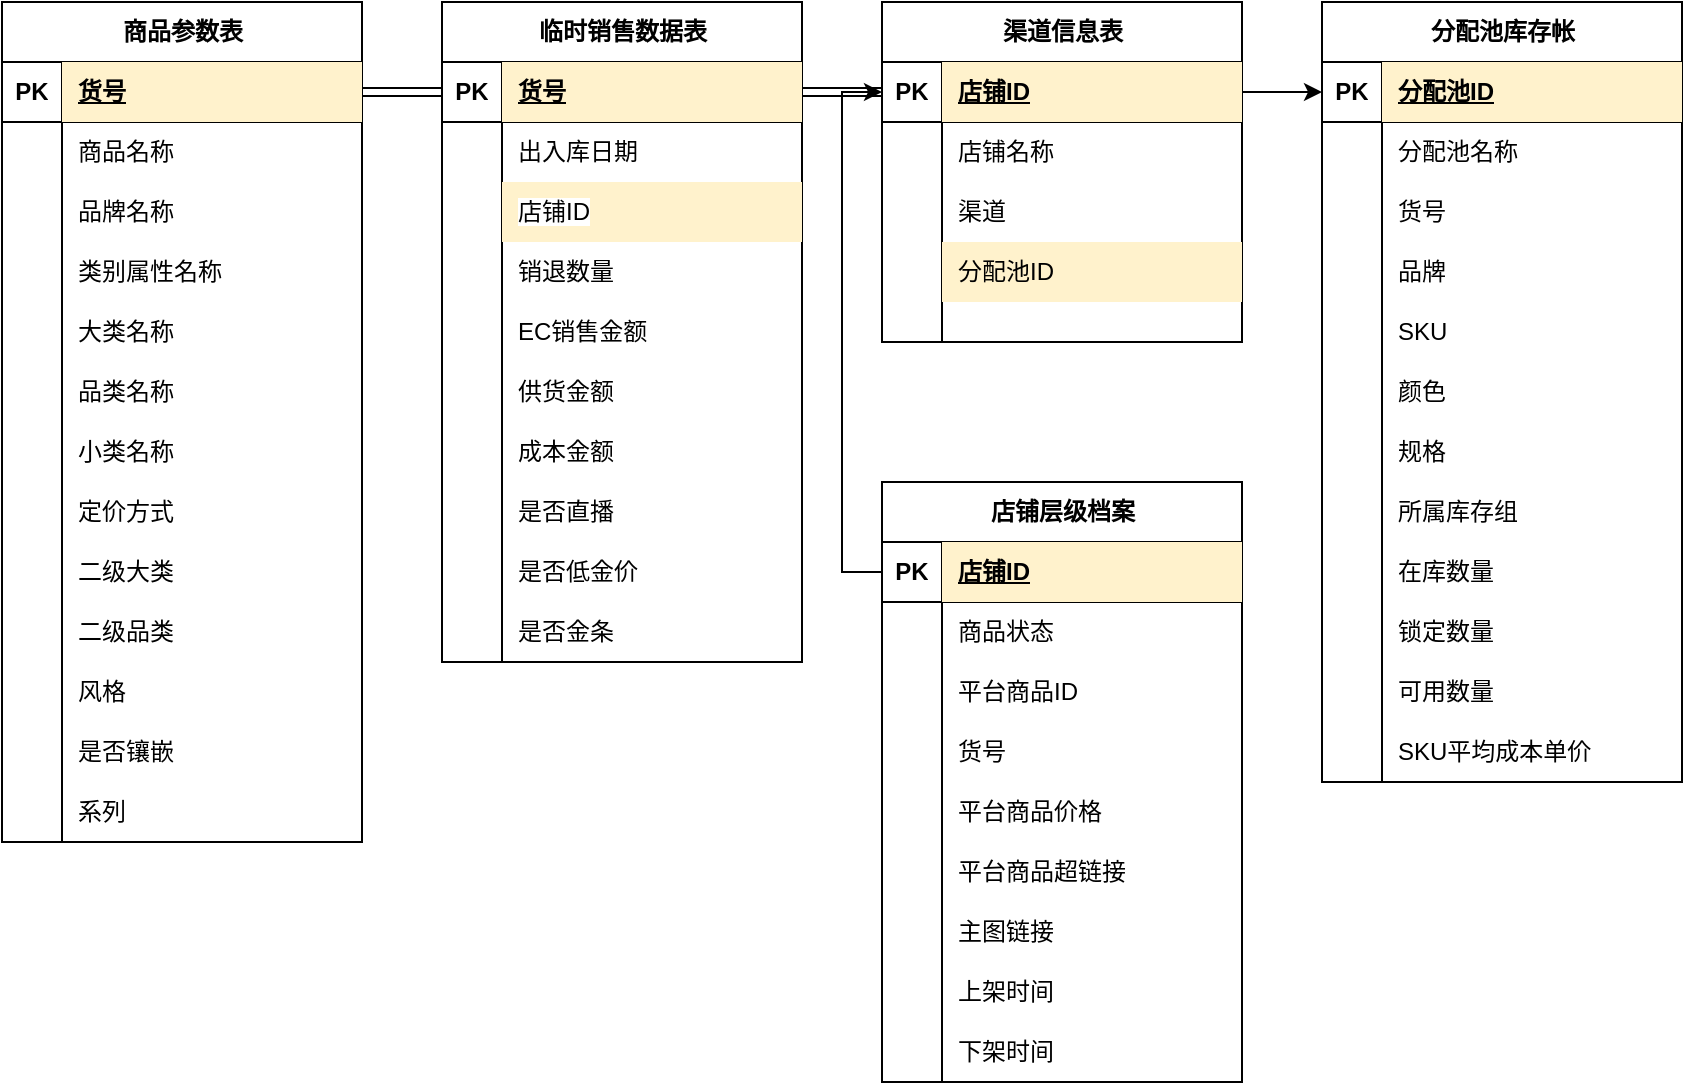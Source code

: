 <mxfile version="22.1.16" type="github">
  <diagram name="第 1 页" id="emhzuR4raNmRg1GJ_wK9">
    <mxGraphModel dx="1386" dy="751" grid="0" gridSize="10" guides="1" tooltips="1" connect="1" arrows="1" fold="1" page="1" pageScale="1" pageWidth="1200" pageHeight="1920" math="0" shadow="0">
      <root>
        <mxCell id="0" />
        <mxCell id="1" parent="0" />
        <mxCell id="-zltfGWzjcDKNvBbX60c-1" value="临时销售数据表" style="shape=table;startSize=30;container=1;collapsible=1;childLayout=tableLayout;fixedRows=1;rowLines=0;fontStyle=1;align=center;resizeLast=1;html=1;" parent="1" vertex="1">
          <mxGeometry x="270" y="150" width="180" height="330" as="geometry" />
        </mxCell>
        <mxCell id="-zltfGWzjcDKNvBbX60c-2" value="" style="shape=tableRow;horizontal=0;startSize=0;swimlaneHead=0;swimlaneBody=0;fillColor=none;collapsible=0;dropTarget=0;points=[[0,0.5],[1,0.5]];portConstraint=eastwest;top=0;left=0;right=0;bottom=1;" parent="-zltfGWzjcDKNvBbX60c-1" vertex="1">
          <mxGeometry y="30" width="180" height="30" as="geometry" />
        </mxCell>
        <mxCell id="-zltfGWzjcDKNvBbX60c-3" value="PK" style="shape=partialRectangle;connectable=0;fillColor=none;top=0;left=0;bottom=0;right=0;fontStyle=1;overflow=hidden;whiteSpace=wrap;html=1;" parent="-zltfGWzjcDKNvBbX60c-2" vertex="1">
          <mxGeometry width="30" height="30" as="geometry">
            <mxRectangle width="30" height="30" as="alternateBounds" />
          </mxGeometry>
        </mxCell>
        <mxCell id="-zltfGWzjcDKNvBbX60c-4" value="货号" style="shape=partialRectangle;connectable=0;fillColor=#fff2cc;top=0;left=0;bottom=0;right=0;align=left;spacingLeft=6;fontStyle=5;overflow=hidden;whiteSpace=wrap;html=1;strokeColor=#d6b656;" parent="-zltfGWzjcDKNvBbX60c-2" vertex="1">
          <mxGeometry x="30" width="150" height="30" as="geometry">
            <mxRectangle width="150" height="30" as="alternateBounds" />
          </mxGeometry>
        </mxCell>
        <mxCell id="-zltfGWzjcDKNvBbX60c-5" value="" style="shape=tableRow;horizontal=0;startSize=0;swimlaneHead=0;swimlaneBody=0;fillColor=none;collapsible=0;dropTarget=0;points=[[0,0.5],[1,0.5]];portConstraint=eastwest;top=0;left=0;right=0;bottom=0;" parent="-zltfGWzjcDKNvBbX60c-1" vertex="1">
          <mxGeometry y="60" width="180" height="30" as="geometry" />
        </mxCell>
        <mxCell id="-zltfGWzjcDKNvBbX60c-6" value="" style="shape=partialRectangle;connectable=0;fillColor=none;top=0;left=0;bottom=0;right=0;editable=1;overflow=hidden;whiteSpace=wrap;html=1;" parent="-zltfGWzjcDKNvBbX60c-5" vertex="1">
          <mxGeometry width="30" height="30" as="geometry">
            <mxRectangle width="30" height="30" as="alternateBounds" />
          </mxGeometry>
        </mxCell>
        <mxCell id="-zltfGWzjcDKNvBbX60c-7" value="出入库日期" style="shape=partialRectangle;connectable=0;fillColor=none;top=0;left=0;bottom=0;right=0;align=left;spacingLeft=6;overflow=hidden;whiteSpace=wrap;html=1;" parent="-zltfGWzjcDKNvBbX60c-5" vertex="1">
          <mxGeometry x="30" width="150" height="30" as="geometry">
            <mxRectangle width="150" height="30" as="alternateBounds" />
          </mxGeometry>
        </mxCell>
        <mxCell id="-zltfGWzjcDKNvBbX60c-8" value="" style="shape=tableRow;horizontal=0;startSize=0;swimlaneHead=0;swimlaneBody=0;fillColor=none;collapsible=0;dropTarget=0;points=[[0,0.5],[1,0.5]];portConstraint=eastwest;top=0;left=0;right=0;bottom=0;" parent="-zltfGWzjcDKNvBbX60c-1" vertex="1">
          <mxGeometry y="90" width="180" height="30" as="geometry" />
        </mxCell>
        <mxCell id="-zltfGWzjcDKNvBbX60c-9" value="" style="shape=partialRectangle;connectable=0;fillColor=none;top=0;left=0;bottom=0;right=0;editable=1;overflow=hidden;whiteSpace=wrap;html=1;" parent="-zltfGWzjcDKNvBbX60c-8" vertex="1">
          <mxGeometry width="30" height="30" as="geometry">
            <mxRectangle width="30" height="30" as="alternateBounds" />
          </mxGeometry>
        </mxCell>
        <mxCell id="-zltfGWzjcDKNvBbX60c-10" value="&lt;span style=&quot;background-color: rgb(255, 255, 255);&quot;&gt;店铺ID&lt;/span&gt;" style="shape=partialRectangle;connectable=0;fillColor=#fff2cc;top=0;left=0;bottom=0;right=0;align=left;spacingLeft=6;overflow=hidden;whiteSpace=wrap;html=1;strokeColor=#d6b656;" parent="-zltfGWzjcDKNvBbX60c-8" vertex="1">
          <mxGeometry x="30" width="150" height="30" as="geometry">
            <mxRectangle width="150" height="30" as="alternateBounds" />
          </mxGeometry>
        </mxCell>
        <mxCell id="-zltfGWzjcDKNvBbX60c-11" value="" style="shape=tableRow;horizontal=0;startSize=0;swimlaneHead=0;swimlaneBody=0;fillColor=none;collapsible=0;dropTarget=0;points=[[0,0.5],[1,0.5]];portConstraint=eastwest;top=0;left=0;right=0;bottom=0;" parent="-zltfGWzjcDKNvBbX60c-1" vertex="1">
          <mxGeometry y="120" width="180" height="30" as="geometry" />
        </mxCell>
        <mxCell id="-zltfGWzjcDKNvBbX60c-12" value="" style="shape=partialRectangle;connectable=0;fillColor=none;top=0;left=0;bottom=0;right=0;editable=1;overflow=hidden;whiteSpace=wrap;html=1;" parent="-zltfGWzjcDKNvBbX60c-11" vertex="1">
          <mxGeometry width="30" height="30" as="geometry">
            <mxRectangle width="30" height="30" as="alternateBounds" />
          </mxGeometry>
        </mxCell>
        <mxCell id="-zltfGWzjcDKNvBbX60c-13" value="销退数量" style="shape=partialRectangle;connectable=0;fillColor=none;top=0;left=0;bottom=0;right=0;align=left;spacingLeft=6;overflow=hidden;whiteSpace=wrap;html=1;" parent="-zltfGWzjcDKNvBbX60c-11" vertex="1">
          <mxGeometry x="30" width="150" height="30" as="geometry">
            <mxRectangle width="150" height="30" as="alternateBounds" />
          </mxGeometry>
        </mxCell>
        <mxCell id="-zltfGWzjcDKNvBbX60c-84" value="" style="shape=tableRow;horizontal=0;startSize=0;swimlaneHead=0;swimlaneBody=0;fillColor=none;collapsible=0;dropTarget=0;points=[[0,0.5],[1,0.5]];portConstraint=eastwest;top=0;left=0;right=0;bottom=0;" parent="-zltfGWzjcDKNvBbX60c-1" vertex="1">
          <mxGeometry y="150" width="180" height="30" as="geometry" />
        </mxCell>
        <mxCell id="-zltfGWzjcDKNvBbX60c-85" value="" style="shape=partialRectangle;connectable=0;fillColor=none;top=0;left=0;bottom=0;right=0;editable=1;overflow=hidden;whiteSpace=wrap;html=1;" parent="-zltfGWzjcDKNvBbX60c-84" vertex="1">
          <mxGeometry width="30" height="30" as="geometry">
            <mxRectangle width="30" height="30" as="alternateBounds" />
          </mxGeometry>
        </mxCell>
        <mxCell id="-zltfGWzjcDKNvBbX60c-86" value="EC销售金额" style="shape=partialRectangle;connectable=0;fillColor=none;top=0;left=0;bottom=0;right=0;align=left;spacingLeft=6;overflow=hidden;whiteSpace=wrap;html=1;" parent="-zltfGWzjcDKNvBbX60c-84" vertex="1">
          <mxGeometry x="30" width="150" height="30" as="geometry">
            <mxRectangle width="150" height="30" as="alternateBounds" />
          </mxGeometry>
        </mxCell>
        <mxCell id="-zltfGWzjcDKNvBbX60c-87" value="" style="shape=tableRow;horizontal=0;startSize=0;swimlaneHead=0;swimlaneBody=0;fillColor=none;collapsible=0;dropTarget=0;points=[[0,0.5],[1,0.5]];portConstraint=eastwest;top=0;left=0;right=0;bottom=0;" parent="-zltfGWzjcDKNvBbX60c-1" vertex="1">
          <mxGeometry y="180" width="180" height="30" as="geometry" />
        </mxCell>
        <mxCell id="-zltfGWzjcDKNvBbX60c-88" value="" style="shape=partialRectangle;connectable=0;fillColor=none;top=0;left=0;bottom=0;right=0;editable=1;overflow=hidden;whiteSpace=wrap;html=1;" parent="-zltfGWzjcDKNvBbX60c-87" vertex="1">
          <mxGeometry width="30" height="30" as="geometry">
            <mxRectangle width="30" height="30" as="alternateBounds" />
          </mxGeometry>
        </mxCell>
        <mxCell id="-zltfGWzjcDKNvBbX60c-89" value="供货金额" style="shape=partialRectangle;connectable=0;fillColor=none;top=0;left=0;bottom=0;right=0;align=left;spacingLeft=6;overflow=hidden;whiteSpace=wrap;html=1;" parent="-zltfGWzjcDKNvBbX60c-87" vertex="1">
          <mxGeometry x="30" width="150" height="30" as="geometry">
            <mxRectangle width="150" height="30" as="alternateBounds" />
          </mxGeometry>
        </mxCell>
        <mxCell id="-zltfGWzjcDKNvBbX60c-90" value="" style="shape=tableRow;horizontal=0;startSize=0;swimlaneHead=0;swimlaneBody=0;fillColor=none;collapsible=0;dropTarget=0;points=[[0,0.5],[1,0.5]];portConstraint=eastwest;top=0;left=0;right=0;bottom=0;" parent="-zltfGWzjcDKNvBbX60c-1" vertex="1">
          <mxGeometry y="210" width="180" height="30" as="geometry" />
        </mxCell>
        <mxCell id="-zltfGWzjcDKNvBbX60c-91" value="" style="shape=partialRectangle;connectable=0;fillColor=none;top=0;left=0;bottom=0;right=0;editable=1;overflow=hidden;whiteSpace=wrap;html=1;" parent="-zltfGWzjcDKNvBbX60c-90" vertex="1">
          <mxGeometry width="30" height="30" as="geometry">
            <mxRectangle width="30" height="30" as="alternateBounds" />
          </mxGeometry>
        </mxCell>
        <mxCell id="-zltfGWzjcDKNvBbX60c-92" value="成本金额" style="shape=partialRectangle;connectable=0;fillColor=none;top=0;left=0;bottom=0;right=0;align=left;spacingLeft=6;overflow=hidden;whiteSpace=wrap;html=1;" parent="-zltfGWzjcDKNvBbX60c-90" vertex="1">
          <mxGeometry x="30" width="150" height="30" as="geometry">
            <mxRectangle width="150" height="30" as="alternateBounds" />
          </mxGeometry>
        </mxCell>
        <mxCell id="-zltfGWzjcDKNvBbX60c-137" value="" style="shape=tableRow;horizontal=0;startSize=0;swimlaneHead=0;swimlaneBody=0;fillColor=none;collapsible=0;dropTarget=0;points=[[0,0.5],[1,0.5]];portConstraint=eastwest;top=0;left=0;right=0;bottom=0;" parent="-zltfGWzjcDKNvBbX60c-1" vertex="1">
          <mxGeometry y="240" width="180" height="30" as="geometry" />
        </mxCell>
        <mxCell id="-zltfGWzjcDKNvBbX60c-138" value="" style="shape=partialRectangle;connectable=0;fillColor=none;top=0;left=0;bottom=0;right=0;editable=1;overflow=hidden;whiteSpace=wrap;html=1;" parent="-zltfGWzjcDKNvBbX60c-137" vertex="1">
          <mxGeometry width="30" height="30" as="geometry">
            <mxRectangle width="30" height="30" as="alternateBounds" />
          </mxGeometry>
        </mxCell>
        <mxCell id="-zltfGWzjcDKNvBbX60c-139" value="是否直播" style="shape=partialRectangle;connectable=0;fillColor=none;top=0;left=0;bottom=0;right=0;align=left;spacingLeft=6;overflow=hidden;whiteSpace=wrap;html=1;" parent="-zltfGWzjcDKNvBbX60c-137" vertex="1">
          <mxGeometry x="30" width="150" height="30" as="geometry">
            <mxRectangle width="150" height="30" as="alternateBounds" />
          </mxGeometry>
        </mxCell>
        <mxCell id="-zltfGWzjcDKNvBbX60c-140" value="" style="shape=tableRow;horizontal=0;startSize=0;swimlaneHead=0;swimlaneBody=0;fillColor=none;collapsible=0;dropTarget=0;points=[[0,0.5],[1,0.5]];portConstraint=eastwest;top=0;left=0;right=0;bottom=0;" parent="-zltfGWzjcDKNvBbX60c-1" vertex="1">
          <mxGeometry y="270" width="180" height="30" as="geometry" />
        </mxCell>
        <mxCell id="-zltfGWzjcDKNvBbX60c-141" value="" style="shape=partialRectangle;connectable=0;fillColor=none;top=0;left=0;bottom=0;right=0;editable=1;overflow=hidden;whiteSpace=wrap;html=1;" parent="-zltfGWzjcDKNvBbX60c-140" vertex="1">
          <mxGeometry width="30" height="30" as="geometry">
            <mxRectangle width="30" height="30" as="alternateBounds" />
          </mxGeometry>
        </mxCell>
        <mxCell id="-zltfGWzjcDKNvBbX60c-142" value="是否低金价" style="shape=partialRectangle;connectable=0;fillColor=none;top=0;left=0;bottom=0;right=0;align=left;spacingLeft=6;overflow=hidden;whiteSpace=wrap;html=1;" parent="-zltfGWzjcDKNvBbX60c-140" vertex="1">
          <mxGeometry x="30" width="150" height="30" as="geometry">
            <mxRectangle width="150" height="30" as="alternateBounds" />
          </mxGeometry>
        </mxCell>
        <mxCell id="-zltfGWzjcDKNvBbX60c-143" value="" style="shape=tableRow;horizontal=0;startSize=0;swimlaneHead=0;swimlaneBody=0;fillColor=none;collapsible=0;dropTarget=0;points=[[0,0.5],[1,0.5]];portConstraint=eastwest;top=0;left=0;right=0;bottom=0;" parent="-zltfGWzjcDKNvBbX60c-1" vertex="1">
          <mxGeometry y="300" width="180" height="30" as="geometry" />
        </mxCell>
        <mxCell id="-zltfGWzjcDKNvBbX60c-144" value="" style="shape=partialRectangle;connectable=0;fillColor=none;top=0;left=0;bottom=0;right=0;editable=1;overflow=hidden;whiteSpace=wrap;html=1;" parent="-zltfGWzjcDKNvBbX60c-143" vertex="1">
          <mxGeometry width="30" height="30" as="geometry">
            <mxRectangle width="30" height="30" as="alternateBounds" />
          </mxGeometry>
        </mxCell>
        <mxCell id="-zltfGWzjcDKNvBbX60c-145" value="是否金条" style="shape=partialRectangle;connectable=0;fillColor=none;top=0;left=0;bottom=0;right=0;align=left;spacingLeft=6;overflow=hidden;whiteSpace=wrap;html=1;" parent="-zltfGWzjcDKNvBbX60c-143" vertex="1">
          <mxGeometry x="30" width="150" height="30" as="geometry">
            <mxRectangle width="150" height="30" as="alternateBounds" />
          </mxGeometry>
        </mxCell>
        <mxCell id="-zltfGWzjcDKNvBbX60c-14" value="分配池库存帐" style="shape=table;startSize=30;container=1;collapsible=1;childLayout=tableLayout;fixedRows=1;rowLines=0;fontStyle=1;align=center;resizeLast=1;html=1;" parent="1" vertex="1">
          <mxGeometry x="710" y="150" width="180" height="390" as="geometry" />
        </mxCell>
        <mxCell id="-zltfGWzjcDKNvBbX60c-15" value="" style="shape=tableRow;horizontal=0;startSize=0;swimlaneHead=0;swimlaneBody=0;fillColor=none;collapsible=0;dropTarget=0;points=[[0,0.5],[1,0.5]];portConstraint=eastwest;top=0;left=0;right=0;bottom=1;" parent="-zltfGWzjcDKNvBbX60c-14" vertex="1">
          <mxGeometry y="30" width="180" height="30" as="geometry" />
        </mxCell>
        <mxCell id="-zltfGWzjcDKNvBbX60c-16" value="PK" style="shape=partialRectangle;connectable=0;fillColor=none;top=0;left=0;bottom=0;right=0;fontStyle=1;overflow=hidden;whiteSpace=wrap;html=1;" parent="-zltfGWzjcDKNvBbX60c-15" vertex="1">
          <mxGeometry width="30" height="30" as="geometry">
            <mxRectangle width="30" height="30" as="alternateBounds" />
          </mxGeometry>
        </mxCell>
        <mxCell id="-zltfGWzjcDKNvBbX60c-17" value="分配池ID" style="shape=partialRectangle;connectable=0;fillColor=#fff2cc;top=0;left=0;bottom=0;right=0;align=left;spacingLeft=6;fontStyle=5;overflow=hidden;whiteSpace=wrap;html=1;strokeColor=#d6b656;" parent="-zltfGWzjcDKNvBbX60c-15" vertex="1">
          <mxGeometry x="30" width="150" height="30" as="geometry">
            <mxRectangle width="150" height="30" as="alternateBounds" />
          </mxGeometry>
        </mxCell>
        <mxCell id="-zltfGWzjcDKNvBbX60c-18" value="" style="shape=tableRow;horizontal=0;startSize=0;swimlaneHead=0;swimlaneBody=0;fillColor=none;collapsible=0;dropTarget=0;points=[[0,0.5],[1,0.5]];portConstraint=eastwest;top=0;left=0;right=0;bottom=0;" parent="-zltfGWzjcDKNvBbX60c-14" vertex="1">
          <mxGeometry y="60" width="180" height="30" as="geometry" />
        </mxCell>
        <mxCell id="-zltfGWzjcDKNvBbX60c-19" value="" style="shape=partialRectangle;connectable=0;fillColor=none;top=0;left=0;bottom=0;right=0;editable=1;overflow=hidden;whiteSpace=wrap;html=1;" parent="-zltfGWzjcDKNvBbX60c-18" vertex="1">
          <mxGeometry width="30" height="30" as="geometry">
            <mxRectangle width="30" height="30" as="alternateBounds" />
          </mxGeometry>
        </mxCell>
        <mxCell id="-zltfGWzjcDKNvBbX60c-20" value="分配池名称" style="shape=partialRectangle;connectable=0;fillColor=none;top=0;left=0;bottom=0;right=0;align=left;spacingLeft=6;overflow=hidden;whiteSpace=wrap;html=1;" parent="-zltfGWzjcDKNvBbX60c-18" vertex="1">
          <mxGeometry x="30" width="150" height="30" as="geometry">
            <mxRectangle width="150" height="30" as="alternateBounds" />
          </mxGeometry>
        </mxCell>
        <mxCell id="-zltfGWzjcDKNvBbX60c-21" value="" style="shape=tableRow;horizontal=0;startSize=0;swimlaneHead=0;swimlaneBody=0;fillColor=none;collapsible=0;dropTarget=0;points=[[0,0.5],[1,0.5]];portConstraint=eastwest;top=0;left=0;right=0;bottom=0;" parent="-zltfGWzjcDKNvBbX60c-14" vertex="1">
          <mxGeometry y="90" width="180" height="30" as="geometry" />
        </mxCell>
        <mxCell id="-zltfGWzjcDKNvBbX60c-22" value="" style="shape=partialRectangle;connectable=0;fillColor=none;top=0;left=0;bottom=0;right=0;editable=1;overflow=hidden;whiteSpace=wrap;html=1;" parent="-zltfGWzjcDKNvBbX60c-21" vertex="1">
          <mxGeometry width="30" height="30" as="geometry">
            <mxRectangle width="30" height="30" as="alternateBounds" />
          </mxGeometry>
        </mxCell>
        <mxCell id="-zltfGWzjcDKNvBbX60c-23" value="货号" style="shape=partialRectangle;connectable=0;fillColor=none;top=0;left=0;bottom=0;right=0;align=left;spacingLeft=6;overflow=hidden;whiteSpace=wrap;html=1;" parent="-zltfGWzjcDKNvBbX60c-21" vertex="1">
          <mxGeometry x="30" width="150" height="30" as="geometry">
            <mxRectangle width="150" height="30" as="alternateBounds" />
          </mxGeometry>
        </mxCell>
        <mxCell id="-zltfGWzjcDKNvBbX60c-24" value="" style="shape=tableRow;horizontal=0;startSize=0;swimlaneHead=0;swimlaneBody=0;fillColor=none;collapsible=0;dropTarget=0;points=[[0,0.5],[1,0.5]];portConstraint=eastwest;top=0;left=0;right=0;bottom=0;" parent="-zltfGWzjcDKNvBbX60c-14" vertex="1">
          <mxGeometry y="120" width="180" height="30" as="geometry" />
        </mxCell>
        <mxCell id="-zltfGWzjcDKNvBbX60c-25" value="" style="shape=partialRectangle;connectable=0;fillColor=none;top=0;left=0;bottom=0;right=0;editable=1;overflow=hidden;whiteSpace=wrap;html=1;" parent="-zltfGWzjcDKNvBbX60c-24" vertex="1">
          <mxGeometry width="30" height="30" as="geometry">
            <mxRectangle width="30" height="30" as="alternateBounds" />
          </mxGeometry>
        </mxCell>
        <mxCell id="-zltfGWzjcDKNvBbX60c-26" value="品牌" style="shape=partialRectangle;connectable=0;fillColor=none;top=0;left=0;bottom=0;right=0;align=left;spacingLeft=6;overflow=hidden;whiteSpace=wrap;html=1;" parent="-zltfGWzjcDKNvBbX60c-24" vertex="1">
          <mxGeometry x="30" width="150" height="30" as="geometry">
            <mxRectangle width="150" height="30" as="alternateBounds" />
          </mxGeometry>
        </mxCell>
        <mxCell id="-zltfGWzjcDKNvBbX60c-146" value="" style="shape=tableRow;horizontal=0;startSize=0;swimlaneHead=0;swimlaneBody=0;fillColor=none;collapsible=0;dropTarget=0;points=[[0,0.5],[1,0.5]];portConstraint=eastwest;top=0;left=0;right=0;bottom=0;" parent="-zltfGWzjcDKNvBbX60c-14" vertex="1">
          <mxGeometry y="150" width="180" height="30" as="geometry" />
        </mxCell>
        <mxCell id="-zltfGWzjcDKNvBbX60c-147" value="" style="shape=partialRectangle;connectable=0;fillColor=none;top=0;left=0;bottom=0;right=0;editable=1;overflow=hidden;whiteSpace=wrap;html=1;" parent="-zltfGWzjcDKNvBbX60c-146" vertex="1">
          <mxGeometry width="30" height="30" as="geometry">
            <mxRectangle width="30" height="30" as="alternateBounds" />
          </mxGeometry>
        </mxCell>
        <mxCell id="-zltfGWzjcDKNvBbX60c-148" value="SKU" style="shape=partialRectangle;connectable=0;fillColor=none;top=0;left=0;bottom=0;right=0;align=left;spacingLeft=6;overflow=hidden;whiteSpace=wrap;html=1;" parent="-zltfGWzjcDKNvBbX60c-146" vertex="1">
          <mxGeometry x="30" width="150" height="30" as="geometry">
            <mxRectangle width="150" height="30" as="alternateBounds" />
          </mxGeometry>
        </mxCell>
        <mxCell id="-zltfGWzjcDKNvBbX60c-149" value="" style="shape=tableRow;horizontal=0;startSize=0;swimlaneHead=0;swimlaneBody=0;fillColor=none;collapsible=0;dropTarget=0;points=[[0,0.5],[1,0.5]];portConstraint=eastwest;top=0;left=0;right=0;bottom=0;" parent="-zltfGWzjcDKNvBbX60c-14" vertex="1">
          <mxGeometry y="180" width="180" height="30" as="geometry" />
        </mxCell>
        <mxCell id="-zltfGWzjcDKNvBbX60c-150" value="" style="shape=partialRectangle;connectable=0;fillColor=none;top=0;left=0;bottom=0;right=0;editable=1;overflow=hidden;whiteSpace=wrap;html=1;" parent="-zltfGWzjcDKNvBbX60c-149" vertex="1">
          <mxGeometry width="30" height="30" as="geometry">
            <mxRectangle width="30" height="30" as="alternateBounds" />
          </mxGeometry>
        </mxCell>
        <mxCell id="-zltfGWzjcDKNvBbX60c-151" value="颜色" style="shape=partialRectangle;connectable=0;fillColor=none;top=0;left=0;bottom=0;right=0;align=left;spacingLeft=6;overflow=hidden;whiteSpace=wrap;html=1;" parent="-zltfGWzjcDKNvBbX60c-149" vertex="1">
          <mxGeometry x="30" width="150" height="30" as="geometry">
            <mxRectangle width="150" height="30" as="alternateBounds" />
          </mxGeometry>
        </mxCell>
        <mxCell id="-zltfGWzjcDKNvBbX60c-152" value="" style="shape=tableRow;horizontal=0;startSize=0;swimlaneHead=0;swimlaneBody=0;fillColor=none;collapsible=0;dropTarget=0;points=[[0,0.5],[1,0.5]];portConstraint=eastwest;top=0;left=0;right=0;bottom=0;" parent="-zltfGWzjcDKNvBbX60c-14" vertex="1">
          <mxGeometry y="210" width="180" height="30" as="geometry" />
        </mxCell>
        <mxCell id="-zltfGWzjcDKNvBbX60c-153" value="" style="shape=partialRectangle;connectable=0;fillColor=none;top=0;left=0;bottom=0;right=0;editable=1;overflow=hidden;whiteSpace=wrap;html=1;" parent="-zltfGWzjcDKNvBbX60c-152" vertex="1">
          <mxGeometry width="30" height="30" as="geometry">
            <mxRectangle width="30" height="30" as="alternateBounds" />
          </mxGeometry>
        </mxCell>
        <mxCell id="-zltfGWzjcDKNvBbX60c-154" value="规格" style="shape=partialRectangle;connectable=0;fillColor=none;top=0;left=0;bottom=0;right=0;align=left;spacingLeft=6;overflow=hidden;whiteSpace=wrap;html=1;" parent="-zltfGWzjcDKNvBbX60c-152" vertex="1">
          <mxGeometry x="30" width="150" height="30" as="geometry">
            <mxRectangle width="150" height="30" as="alternateBounds" />
          </mxGeometry>
        </mxCell>
        <mxCell id="-zltfGWzjcDKNvBbX60c-155" value="" style="shape=tableRow;horizontal=0;startSize=0;swimlaneHead=0;swimlaneBody=0;fillColor=none;collapsible=0;dropTarget=0;points=[[0,0.5],[1,0.5]];portConstraint=eastwest;top=0;left=0;right=0;bottom=0;" parent="-zltfGWzjcDKNvBbX60c-14" vertex="1">
          <mxGeometry y="240" width="180" height="30" as="geometry" />
        </mxCell>
        <mxCell id="-zltfGWzjcDKNvBbX60c-156" value="" style="shape=partialRectangle;connectable=0;fillColor=none;top=0;left=0;bottom=0;right=0;editable=1;overflow=hidden;whiteSpace=wrap;html=1;" parent="-zltfGWzjcDKNvBbX60c-155" vertex="1">
          <mxGeometry width="30" height="30" as="geometry">
            <mxRectangle width="30" height="30" as="alternateBounds" />
          </mxGeometry>
        </mxCell>
        <mxCell id="-zltfGWzjcDKNvBbX60c-157" value="所属库存组" style="shape=partialRectangle;connectable=0;fillColor=none;top=0;left=0;bottom=0;right=0;align=left;spacingLeft=6;overflow=hidden;whiteSpace=wrap;html=1;" parent="-zltfGWzjcDKNvBbX60c-155" vertex="1">
          <mxGeometry x="30" width="150" height="30" as="geometry">
            <mxRectangle width="150" height="30" as="alternateBounds" />
          </mxGeometry>
        </mxCell>
        <mxCell id="-zltfGWzjcDKNvBbX60c-158" value="" style="shape=tableRow;horizontal=0;startSize=0;swimlaneHead=0;swimlaneBody=0;fillColor=none;collapsible=0;dropTarget=0;points=[[0,0.5],[1,0.5]];portConstraint=eastwest;top=0;left=0;right=0;bottom=0;" parent="-zltfGWzjcDKNvBbX60c-14" vertex="1">
          <mxGeometry y="270" width="180" height="30" as="geometry" />
        </mxCell>
        <mxCell id="-zltfGWzjcDKNvBbX60c-159" value="" style="shape=partialRectangle;connectable=0;fillColor=none;top=0;left=0;bottom=0;right=0;editable=1;overflow=hidden;whiteSpace=wrap;html=1;" parent="-zltfGWzjcDKNvBbX60c-158" vertex="1">
          <mxGeometry width="30" height="30" as="geometry">
            <mxRectangle width="30" height="30" as="alternateBounds" />
          </mxGeometry>
        </mxCell>
        <mxCell id="-zltfGWzjcDKNvBbX60c-160" value="在库数量" style="shape=partialRectangle;connectable=0;fillColor=none;top=0;left=0;bottom=0;right=0;align=left;spacingLeft=6;overflow=hidden;whiteSpace=wrap;html=1;" parent="-zltfGWzjcDKNvBbX60c-158" vertex="1">
          <mxGeometry x="30" width="150" height="30" as="geometry">
            <mxRectangle width="150" height="30" as="alternateBounds" />
          </mxGeometry>
        </mxCell>
        <mxCell id="-zltfGWzjcDKNvBbX60c-161" value="" style="shape=tableRow;horizontal=0;startSize=0;swimlaneHead=0;swimlaneBody=0;fillColor=none;collapsible=0;dropTarget=0;points=[[0,0.5],[1,0.5]];portConstraint=eastwest;top=0;left=0;right=0;bottom=0;" parent="-zltfGWzjcDKNvBbX60c-14" vertex="1">
          <mxGeometry y="300" width="180" height="30" as="geometry" />
        </mxCell>
        <mxCell id="-zltfGWzjcDKNvBbX60c-162" value="" style="shape=partialRectangle;connectable=0;fillColor=none;top=0;left=0;bottom=0;right=0;editable=1;overflow=hidden;whiteSpace=wrap;html=1;" parent="-zltfGWzjcDKNvBbX60c-161" vertex="1">
          <mxGeometry width="30" height="30" as="geometry">
            <mxRectangle width="30" height="30" as="alternateBounds" />
          </mxGeometry>
        </mxCell>
        <mxCell id="-zltfGWzjcDKNvBbX60c-163" value="锁定数量" style="shape=partialRectangle;connectable=0;fillColor=none;top=0;left=0;bottom=0;right=0;align=left;spacingLeft=6;overflow=hidden;whiteSpace=wrap;html=1;" parent="-zltfGWzjcDKNvBbX60c-161" vertex="1">
          <mxGeometry x="30" width="150" height="30" as="geometry">
            <mxRectangle width="150" height="30" as="alternateBounds" />
          </mxGeometry>
        </mxCell>
        <mxCell id="-zltfGWzjcDKNvBbX60c-164" value="" style="shape=tableRow;horizontal=0;startSize=0;swimlaneHead=0;swimlaneBody=0;fillColor=none;collapsible=0;dropTarget=0;points=[[0,0.5],[1,0.5]];portConstraint=eastwest;top=0;left=0;right=0;bottom=0;" parent="-zltfGWzjcDKNvBbX60c-14" vertex="1">
          <mxGeometry y="330" width="180" height="30" as="geometry" />
        </mxCell>
        <mxCell id="-zltfGWzjcDKNvBbX60c-165" value="" style="shape=partialRectangle;connectable=0;fillColor=none;top=0;left=0;bottom=0;right=0;editable=1;overflow=hidden;whiteSpace=wrap;html=1;" parent="-zltfGWzjcDKNvBbX60c-164" vertex="1">
          <mxGeometry width="30" height="30" as="geometry">
            <mxRectangle width="30" height="30" as="alternateBounds" />
          </mxGeometry>
        </mxCell>
        <mxCell id="-zltfGWzjcDKNvBbX60c-166" value="可用数量" style="shape=partialRectangle;connectable=0;fillColor=none;top=0;left=0;bottom=0;right=0;align=left;spacingLeft=6;overflow=hidden;whiteSpace=wrap;html=1;" parent="-zltfGWzjcDKNvBbX60c-164" vertex="1">
          <mxGeometry x="30" width="150" height="30" as="geometry">
            <mxRectangle width="150" height="30" as="alternateBounds" />
          </mxGeometry>
        </mxCell>
        <mxCell id="-zltfGWzjcDKNvBbX60c-167" value="" style="shape=tableRow;horizontal=0;startSize=0;swimlaneHead=0;swimlaneBody=0;fillColor=none;collapsible=0;dropTarget=0;points=[[0,0.5],[1,0.5]];portConstraint=eastwest;top=0;left=0;right=0;bottom=0;" parent="-zltfGWzjcDKNvBbX60c-14" vertex="1">
          <mxGeometry y="360" width="180" height="30" as="geometry" />
        </mxCell>
        <mxCell id="-zltfGWzjcDKNvBbX60c-168" value="" style="shape=partialRectangle;connectable=0;fillColor=none;top=0;left=0;bottom=0;right=0;editable=1;overflow=hidden;whiteSpace=wrap;html=1;" parent="-zltfGWzjcDKNvBbX60c-167" vertex="1">
          <mxGeometry width="30" height="30" as="geometry">
            <mxRectangle width="30" height="30" as="alternateBounds" />
          </mxGeometry>
        </mxCell>
        <mxCell id="-zltfGWzjcDKNvBbX60c-169" value="SKU平均成本单价" style="shape=partialRectangle;connectable=0;fillColor=none;top=0;left=0;bottom=0;right=0;align=left;spacingLeft=6;overflow=hidden;whiteSpace=wrap;html=1;" parent="-zltfGWzjcDKNvBbX60c-167" vertex="1">
          <mxGeometry x="30" width="150" height="30" as="geometry">
            <mxRectangle width="150" height="30" as="alternateBounds" />
          </mxGeometry>
        </mxCell>
        <mxCell id="-zltfGWzjcDKNvBbX60c-27" value="渠道信息表" style="shape=table;startSize=30;container=1;collapsible=1;childLayout=tableLayout;fixedRows=1;rowLines=0;fontStyle=1;align=center;resizeLast=1;html=1;" parent="1" vertex="1">
          <mxGeometry x="490" y="150" width="180" height="170" as="geometry" />
        </mxCell>
        <mxCell id="-zltfGWzjcDKNvBbX60c-28" value="" style="shape=tableRow;horizontal=0;startSize=0;swimlaneHead=0;swimlaneBody=0;fillColor=none;collapsible=0;dropTarget=0;points=[[0,0.5],[1,0.5]];portConstraint=eastwest;top=0;left=0;right=0;bottom=1;" parent="-zltfGWzjcDKNvBbX60c-27" vertex="1">
          <mxGeometry y="30" width="180" height="30" as="geometry" />
        </mxCell>
        <mxCell id="-zltfGWzjcDKNvBbX60c-29" value="PK" style="shape=partialRectangle;connectable=0;fillColor=none;top=0;left=0;bottom=0;right=0;fontStyle=1;overflow=hidden;whiteSpace=wrap;html=1;" parent="-zltfGWzjcDKNvBbX60c-28" vertex="1">
          <mxGeometry width="30" height="30" as="geometry">
            <mxRectangle width="30" height="30" as="alternateBounds" />
          </mxGeometry>
        </mxCell>
        <mxCell id="-zltfGWzjcDKNvBbX60c-30" value="店铺ID" style="shape=partialRectangle;connectable=0;fillColor=#fff2cc;top=0;left=0;bottom=0;right=0;align=left;spacingLeft=6;fontStyle=5;overflow=hidden;whiteSpace=wrap;html=1;strokeColor=#d6b656;" parent="-zltfGWzjcDKNvBbX60c-28" vertex="1">
          <mxGeometry x="30" width="150" height="30" as="geometry">
            <mxRectangle width="150" height="30" as="alternateBounds" />
          </mxGeometry>
        </mxCell>
        <mxCell id="-zltfGWzjcDKNvBbX60c-31" value="" style="shape=tableRow;horizontal=0;startSize=0;swimlaneHead=0;swimlaneBody=0;fillColor=none;collapsible=0;dropTarget=0;points=[[0,0.5],[1,0.5]];portConstraint=eastwest;top=0;left=0;right=0;bottom=0;" parent="-zltfGWzjcDKNvBbX60c-27" vertex="1">
          <mxGeometry y="60" width="180" height="30" as="geometry" />
        </mxCell>
        <mxCell id="-zltfGWzjcDKNvBbX60c-32" value="" style="shape=partialRectangle;connectable=0;fillColor=none;top=0;left=0;bottom=0;right=0;editable=1;overflow=hidden;whiteSpace=wrap;html=1;" parent="-zltfGWzjcDKNvBbX60c-31" vertex="1">
          <mxGeometry width="30" height="30" as="geometry">
            <mxRectangle width="30" height="30" as="alternateBounds" />
          </mxGeometry>
        </mxCell>
        <mxCell id="-zltfGWzjcDKNvBbX60c-33" value="店铺名称" style="shape=partialRectangle;connectable=0;fillColor=none;top=0;left=0;bottom=0;right=0;align=left;spacingLeft=6;overflow=hidden;whiteSpace=wrap;html=1;" parent="-zltfGWzjcDKNvBbX60c-31" vertex="1">
          <mxGeometry x="30" width="150" height="30" as="geometry">
            <mxRectangle width="150" height="30" as="alternateBounds" />
          </mxGeometry>
        </mxCell>
        <mxCell id="-zltfGWzjcDKNvBbX60c-34" value="" style="shape=tableRow;horizontal=0;startSize=0;swimlaneHead=0;swimlaneBody=0;fillColor=none;collapsible=0;dropTarget=0;points=[[0,0.5],[1,0.5]];portConstraint=eastwest;top=0;left=0;right=0;bottom=0;" parent="-zltfGWzjcDKNvBbX60c-27" vertex="1">
          <mxGeometry y="90" width="180" height="30" as="geometry" />
        </mxCell>
        <mxCell id="-zltfGWzjcDKNvBbX60c-35" value="" style="shape=partialRectangle;connectable=0;fillColor=none;top=0;left=0;bottom=0;right=0;editable=1;overflow=hidden;whiteSpace=wrap;html=1;" parent="-zltfGWzjcDKNvBbX60c-34" vertex="1">
          <mxGeometry width="30" height="30" as="geometry">
            <mxRectangle width="30" height="30" as="alternateBounds" />
          </mxGeometry>
        </mxCell>
        <mxCell id="-zltfGWzjcDKNvBbX60c-36" value="渠道" style="shape=partialRectangle;connectable=0;fillColor=none;top=0;left=0;bottom=0;right=0;align=left;spacingLeft=6;overflow=hidden;whiteSpace=wrap;html=1;" parent="-zltfGWzjcDKNvBbX60c-34" vertex="1">
          <mxGeometry x="30" width="150" height="30" as="geometry">
            <mxRectangle width="150" height="30" as="alternateBounds" />
          </mxGeometry>
        </mxCell>
        <mxCell id="-zltfGWzjcDKNvBbX60c-172" value="" style="shape=tableRow;horizontal=0;startSize=0;swimlaneHead=0;swimlaneBody=0;fillColor=none;collapsible=0;dropTarget=0;points=[[0,0.5],[1,0.5]];portConstraint=eastwest;top=0;left=0;right=0;bottom=0;" parent="-zltfGWzjcDKNvBbX60c-27" vertex="1">
          <mxGeometry y="120" width="180" height="30" as="geometry" />
        </mxCell>
        <mxCell id="-zltfGWzjcDKNvBbX60c-173" value="" style="shape=partialRectangle;connectable=0;fillColor=none;top=0;left=0;bottom=0;right=0;editable=1;overflow=hidden;whiteSpace=wrap;html=1;" parent="-zltfGWzjcDKNvBbX60c-172" vertex="1">
          <mxGeometry width="30" height="30" as="geometry">
            <mxRectangle width="30" height="30" as="alternateBounds" />
          </mxGeometry>
        </mxCell>
        <mxCell id="-zltfGWzjcDKNvBbX60c-174" value="分配池ID" style="shape=partialRectangle;connectable=0;fillColor=#fff2cc;top=0;left=0;bottom=0;right=0;align=left;spacingLeft=6;overflow=hidden;whiteSpace=wrap;html=1;strokeColor=#d6b656;" parent="-zltfGWzjcDKNvBbX60c-172" vertex="1">
          <mxGeometry x="30" width="150" height="30" as="geometry">
            <mxRectangle width="150" height="30" as="alternateBounds" />
          </mxGeometry>
        </mxCell>
        <mxCell id="-zltfGWzjcDKNvBbX60c-37" value="" style="shape=tableRow;horizontal=0;startSize=0;swimlaneHead=0;swimlaneBody=0;fillColor=none;collapsible=0;dropTarget=0;points=[[0,0.5],[1,0.5]];portConstraint=eastwest;top=0;left=0;right=0;bottom=0;" parent="-zltfGWzjcDKNvBbX60c-27" vertex="1">
          <mxGeometry y="150" width="180" height="20" as="geometry" />
        </mxCell>
        <mxCell id="-zltfGWzjcDKNvBbX60c-38" value="" style="shape=partialRectangle;connectable=0;fillColor=none;top=0;left=0;bottom=0;right=0;editable=1;overflow=hidden;whiteSpace=wrap;html=1;" parent="-zltfGWzjcDKNvBbX60c-37" vertex="1">
          <mxGeometry width="30" height="20" as="geometry">
            <mxRectangle width="30" height="20" as="alternateBounds" />
          </mxGeometry>
        </mxCell>
        <mxCell id="-zltfGWzjcDKNvBbX60c-39" value="" style="shape=partialRectangle;connectable=0;fillColor=none;top=0;left=0;bottom=0;right=0;align=left;spacingLeft=6;overflow=hidden;whiteSpace=wrap;html=1;" parent="-zltfGWzjcDKNvBbX60c-37" vertex="1">
          <mxGeometry x="30" width="150" height="20" as="geometry">
            <mxRectangle width="150" height="20" as="alternateBounds" />
          </mxGeometry>
        </mxCell>
        <mxCell id="-zltfGWzjcDKNvBbX60c-40" value="商品参数表" style="shape=table;startSize=30;container=1;collapsible=1;childLayout=tableLayout;fixedRows=1;rowLines=0;fontStyle=1;align=center;resizeLast=1;html=1;" parent="1" vertex="1">
          <mxGeometry x="50" y="150" width="180" height="420" as="geometry" />
        </mxCell>
        <mxCell id="-zltfGWzjcDKNvBbX60c-41" value="" style="shape=tableRow;horizontal=0;startSize=0;swimlaneHead=0;swimlaneBody=0;fillColor=none;collapsible=0;dropTarget=0;points=[[0,0.5],[1,0.5]];portConstraint=eastwest;top=0;left=0;right=0;bottom=1;" parent="-zltfGWzjcDKNvBbX60c-40" vertex="1">
          <mxGeometry y="30" width="180" height="30" as="geometry" />
        </mxCell>
        <mxCell id="-zltfGWzjcDKNvBbX60c-42" value="PK" style="shape=partialRectangle;connectable=0;fillColor=none;top=0;left=0;bottom=0;right=0;fontStyle=1;overflow=hidden;whiteSpace=wrap;html=1;" parent="-zltfGWzjcDKNvBbX60c-41" vertex="1">
          <mxGeometry width="30" height="30" as="geometry">
            <mxRectangle width="30" height="30" as="alternateBounds" />
          </mxGeometry>
        </mxCell>
        <mxCell id="-zltfGWzjcDKNvBbX60c-43" value="货号" style="shape=partialRectangle;connectable=0;fillColor=#fff2cc;top=0;left=0;bottom=0;right=0;align=left;spacingLeft=6;fontStyle=5;overflow=hidden;whiteSpace=wrap;html=1;strokeColor=#d6b656;" parent="-zltfGWzjcDKNvBbX60c-41" vertex="1">
          <mxGeometry x="30" width="150" height="30" as="geometry">
            <mxRectangle width="150" height="30" as="alternateBounds" />
          </mxGeometry>
        </mxCell>
        <mxCell id="-zltfGWzjcDKNvBbX60c-44" value="" style="shape=tableRow;horizontal=0;startSize=0;swimlaneHead=0;swimlaneBody=0;fillColor=none;collapsible=0;dropTarget=0;points=[[0,0.5],[1,0.5]];portConstraint=eastwest;top=0;left=0;right=0;bottom=0;" parent="-zltfGWzjcDKNvBbX60c-40" vertex="1">
          <mxGeometry y="60" width="180" height="30" as="geometry" />
        </mxCell>
        <mxCell id="-zltfGWzjcDKNvBbX60c-45" value="" style="shape=partialRectangle;connectable=0;fillColor=none;top=0;left=0;bottom=0;right=0;editable=1;overflow=hidden;whiteSpace=wrap;html=1;" parent="-zltfGWzjcDKNvBbX60c-44" vertex="1">
          <mxGeometry width="30" height="30" as="geometry">
            <mxRectangle width="30" height="30" as="alternateBounds" />
          </mxGeometry>
        </mxCell>
        <mxCell id="-zltfGWzjcDKNvBbX60c-46" value="商品名称" style="shape=partialRectangle;connectable=0;fillColor=none;top=0;left=0;bottom=0;right=0;align=left;spacingLeft=6;overflow=hidden;whiteSpace=wrap;html=1;" parent="-zltfGWzjcDKNvBbX60c-44" vertex="1">
          <mxGeometry x="30" width="150" height="30" as="geometry">
            <mxRectangle width="150" height="30" as="alternateBounds" />
          </mxGeometry>
        </mxCell>
        <mxCell id="-zltfGWzjcDKNvBbX60c-47" value="" style="shape=tableRow;horizontal=0;startSize=0;swimlaneHead=0;swimlaneBody=0;fillColor=none;collapsible=0;dropTarget=0;points=[[0,0.5],[1,0.5]];portConstraint=eastwest;top=0;left=0;right=0;bottom=0;" parent="-zltfGWzjcDKNvBbX60c-40" vertex="1">
          <mxGeometry y="90" width="180" height="30" as="geometry" />
        </mxCell>
        <mxCell id="-zltfGWzjcDKNvBbX60c-48" value="" style="shape=partialRectangle;connectable=0;fillColor=none;top=0;left=0;bottom=0;right=0;editable=1;overflow=hidden;whiteSpace=wrap;html=1;" parent="-zltfGWzjcDKNvBbX60c-47" vertex="1">
          <mxGeometry width="30" height="30" as="geometry">
            <mxRectangle width="30" height="30" as="alternateBounds" />
          </mxGeometry>
        </mxCell>
        <mxCell id="-zltfGWzjcDKNvBbX60c-49" value="品牌名称" style="shape=partialRectangle;connectable=0;fillColor=none;top=0;left=0;bottom=0;right=0;align=left;spacingLeft=6;overflow=hidden;whiteSpace=wrap;html=1;" parent="-zltfGWzjcDKNvBbX60c-47" vertex="1">
          <mxGeometry x="30" width="150" height="30" as="geometry">
            <mxRectangle width="150" height="30" as="alternateBounds" />
          </mxGeometry>
        </mxCell>
        <mxCell id="-zltfGWzjcDKNvBbX60c-50" value="" style="shape=tableRow;horizontal=0;startSize=0;swimlaneHead=0;swimlaneBody=0;fillColor=none;collapsible=0;dropTarget=0;points=[[0,0.5],[1,0.5]];portConstraint=eastwest;top=0;left=0;right=0;bottom=0;" parent="-zltfGWzjcDKNvBbX60c-40" vertex="1">
          <mxGeometry y="120" width="180" height="30" as="geometry" />
        </mxCell>
        <mxCell id="-zltfGWzjcDKNvBbX60c-51" value="" style="shape=partialRectangle;connectable=0;fillColor=none;top=0;left=0;bottom=0;right=0;editable=1;overflow=hidden;whiteSpace=wrap;html=1;" parent="-zltfGWzjcDKNvBbX60c-50" vertex="1">
          <mxGeometry width="30" height="30" as="geometry">
            <mxRectangle width="30" height="30" as="alternateBounds" />
          </mxGeometry>
        </mxCell>
        <mxCell id="-zltfGWzjcDKNvBbX60c-52" value="类别属性名称" style="shape=partialRectangle;connectable=0;fillColor=none;top=0;left=0;bottom=0;right=0;align=left;spacingLeft=6;overflow=hidden;whiteSpace=wrap;html=1;" parent="-zltfGWzjcDKNvBbX60c-50" vertex="1">
          <mxGeometry x="30" width="150" height="30" as="geometry">
            <mxRectangle width="150" height="30" as="alternateBounds" />
          </mxGeometry>
        </mxCell>
        <mxCell id="-zltfGWzjcDKNvBbX60c-53" value="" style="shape=tableRow;horizontal=0;startSize=0;swimlaneHead=0;swimlaneBody=0;fillColor=none;collapsible=0;dropTarget=0;points=[[0,0.5],[1,0.5]];portConstraint=eastwest;top=0;left=0;right=0;bottom=0;" parent="-zltfGWzjcDKNvBbX60c-40" vertex="1">
          <mxGeometry y="150" width="180" height="30" as="geometry" />
        </mxCell>
        <mxCell id="-zltfGWzjcDKNvBbX60c-54" value="" style="shape=partialRectangle;connectable=0;fillColor=none;top=0;left=0;bottom=0;right=0;editable=1;overflow=hidden;whiteSpace=wrap;html=1;" parent="-zltfGWzjcDKNvBbX60c-53" vertex="1">
          <mxGeometry width="30" height="30" as="geometry">
            <mxRectangle width="30" height="30" as="alternateBounds" />
          </mxGeometry>
        </mxCell>
        <mxCell id="-zltfGWzjcDKNvBbX60c-55" value="大类名称" style="shape=partialRectangle;connectable=0;fillColor=none;top=0;left=0;bottom=0;right=0;align=left;spacingLeft=6;overflow=hidden;whiteSpace=wrap;html=1;" parent="-zltfGWzjcDKNvBbX60c-53" vertex="1">
          <mxGeometry x="30" width="150" height="30" as="geometry">
            <mxRectangle width="150" height="30" as="alternateBounds" />
          </mxGeometry>
        </mxCell>
        <mxCell id="-zltfGWzjcDKNvBbX60c-56" value="" style="shape=tableRow;horizontal=0;startSize=0;swimlaneHead=0;swimlaneBody=0;fillColor=none;collapsible=0;dropTarget=0;points=[[0,0.5],[1,0.5]];portConstraint=eastwest;top=0;left=0;right=0;bottom=0;" parent="-zltfGWzjcDKNvBbX60c-40" vertex="1">
          <mxGeometry y="180" width="180" height="30" as="geometry" />
        </mxCell>
        <mxCell id="-zltfGWzjcDKNvBbX60c-57" value="" style="shape=partialRectangle;connectable=0;fillColor=none;top=0;left=0;bottom=0;right=0;editable=1;overflow=hidden;whiteSpace=wrap;html=1;" parent="-zltfGWzjcDKNvBbX60c-56" vertex="1">
          <mxGeometry width="30" height="30" as="geometry">
            <mxRectangle width="30" height="30" as="alternateBounds" />
          </mxGeometry>
        </mxCell>
        <mxCell id="-zltfGWzjcDKNvBbX60c-58" value="品类名称" style="shape=partialRectangle;connectable=0;fillColor=none;top=0;left=0;bottom=0;right=0;align=left;spacingLeft=6;overflow=hidden;whiteSpace=wrap;html=1;" parent="-zltfGWzjcDKNvBbX60c-56" vertex="1">
          <mxGeometry x="30" width="150" height="30" as="geometry">
            <mxRectangle width="150" height="30" as="alternateBounds" />
          </mxGeometry>
        </mxCell>
        <mxCell id="-zltfGWzjcDKNvBbX60c-59" value="" style="shape=tableRow;horizontal=0;startSize=0;swimlaneHead=0;swimlaneBody=0;fillColor=none;collapsible=0;dropTarget=0;points=[[0,0.5],[1,0.5]];portConstraint=eastwest;top=0;left=0;right=0;bottom=0;" parent="-zltfGWzjcDKNvBbX60c-40" vertex="1">
          <mxGeometry y="210" width="180" height="30" as="geometry" />
        </mxCell>
        <mxCell id="-zltfGWzjcDKNvBbX60c-60" value="" style="shape=partialRectangle;connectable=0;fillColor=none;top=0;left=0;bottom=0;right=0;editable=1;overflow=hidden;whiteSpace=wrap;html=1;" parent="-zltfGWzjcDKNvBbX60c-59" vertex="1">
          <mxGeometry width="30" height="30" as="geometry">
            <mxRectangle width="30" height="30" as="alternateBounds" />
          </mxGeometry>
        </mxCell>
        <mxCell id="-zltfGWzjcDKNvBbX60c-61" value="小类名称" style="shape=partialRectangle;connectable=0;fillColor=none;top=0;left=0;bottom=0;right=0;align=left;spacingLeft=6;overflow=hidden;whiteSpace=wrap;html=1;" parent="-zltfGWzjcDKNvBbX60c-59" vertex="1">
          <mxGeometry x="30" width="150" height="30" as="geometry">
            <mxRectangle width="150" height="30" as="alternateBounds" />
          </mxGeometry>
        </mxCell>
        <mxCell id="-zltfGWzjcDKNvBbX60c-62" value="" style="shape=tableRow;horizontal=0;startSize=0;swimlaneHead=0;swimlaneBody=0;fillColor=none;collapsible=0;dropTarget=0;points=[[0,0.5],[1,0.5]];portConstraint=eastwest;top=0;left=0;right=0;bottom=0;" parent="-zltfGWzjcDKNvBbX60c-40" vertex="1">
          <mxGeometry y="240" width="180" height="30" as="geometry" />
        </mxCell>
        <mxCell id="-zltfGWzjcDKNvBbX60c-63" value="" style="shape=partialRectangle;connectable=0;fillColor=none;top=0;left=0;bottom=0;right=0;editable=1;overflow=hidden;whiteSpace=wrap;html=1;" parent="-zltfGWzjcDKNvBbX60c-62" vertex="1">
          <mxGeometry width="30" height="30" as="geometry">
            <mxRectangle width="30" height="30" as="alternateBounds" />
          </mxGeometry>
        </mxCell>
        <mxCell id="-zltfGWzjcDKNvBbX60c-64" value="定价方式" style="shape=partialRectangle;connectable=0;fillColor=none;top=0;left=0;bottom=0;right=0;align=left;spacingLeft=6;overflow=hidden;whiteSpace=wrap;html=1;" parent="-zltfGWzjcDKNvBbX60c-62" vertex="1">
          <mxGeometry x="30" width="150" height="30" as="geometry">
            <mxRectangle width="150" height="30" as="alternateBounds" />
          </mxGeometry>
        </mxCell>
        <mxCell id="-zltfGWzjcDKNvBbX60c-65" value="" style="shape=tableRow;horizontal=0;startSize=0;swimlaneHead=0;swimlaneBody=0;fillColor=none;collapsible=0;dropTarget=0;points=[[0,0.5],[1,0.5]];portConstraint=eastwest;top=0;left=0;right=0;bottom=0;" parent="-zltfGWzjcDKNvBbX60c-40" vertex="1">
          <mxGeometry y="270" width="180" height="30" as="geometry" />
        </mxCell>
        <mxCell id="-zltfGWzjcDKNvBbX60c-66" value="" style="shape=partialRectangle;connectable=0;fillColor=none;top=0;left=0;bottom=0;right=0;editable=1;overflow=hidden;whiteSpace=wrap;html=1;" parent="-zltfGWzjcDKNvBbX60c-65" vertex="1">
          <mxGeometry width="30" height="30" as="geometry">
            <mxRectangle width="30" height="30" as="alternateBounds" />
          </mxGeometry>
        </mxCell>
        <mxCell id="-zltfGWzjcDKNvBbX60c-67" value="二级大类" style="shape=partialRectangle;connectable=0;fillColor=none;top=0;left=0;bottom=0;right=0;align=left;spacingLeft=6;overflow=hidden;whiteSpace=wrap;html=1;" parent="-zltfGWzjcDKNvBbX60c-65" vertex="1">
          <mxGeometry x="30" width="150" height="30" as="geometry">
            <mxRectangle width="150" height="30" as="alternateBounds" />
          </mxGeometry>
        </mxCell>
        <mxCell id="-zltfGWzjcDKNvBbX60c-68" value="" style="shape=tableRow;horizontal=0;startSize=0;swimlaneHead=0;swimlaneBody=0;fillColor=none;collapsible=0;dropTarget=0;points=[[0,0.5],[1,0.5]];portConstraint=eastwest;top=0;left=0;right=0;bottom=0;" parent="-zltfGWzjcDKNvBbX60c-40" vertex="1">
          <mxGeometry y="300" width="180" height="30" as="geometry" />
        </mxCell>
        <mxCell id="-zltfGWzjcDKNvBbX60c-69" value="" style="shape=partialRectangle;connectable=0;fillColor=none;top=0;left=0;bottom=0;right=0;editable=1;overflow=hidden;whiteSpace=wrap;html=1;" parent="-zltfGWzjcDKNvBbX60c-68" vertex="1">
          <mxGeometry width="30" height="30" as="geometry">
            <mxRectangle width="30" height="30" as="alternateBounds" />
          </mxGeometry>
        </mxCell>
        <mxCell id="-zltfGWzjcDKNvBbX60c-70" value="二级品类" style="shape=partialRectangle;connectable=0;fillColor=none;top=0;left=0;bottom=0;right=0;align=left;spacingLeft=6;overflow=hidden;whiteSpace=wrap;html=1;" parent="-zltfGWzjcDKNvBbX60c-68" vertex="1">
          <mxGeometry x="30" width="150" height="30" as="geometry">
            <mxRectangle width="150" height="30" as="alternateBounds" />
          </mxGeometry>
        </mxCell>
        <mxCell id="-zltfGWzjcDKNvBbX60c-71" value="" style="shape=tableRow;horizontal=0;startSize=0;swimlaneHead=0;swimlaneBody=0;fillColor=none;collapsible=0;dropTarget=0;points=[[0,0.5],[1,0.5]];portConstraint=eastwest;top=0;left=0;right=0;bottom=0;" parent="-zltfGWzjcDKNvBbX60c-40" vertex="1">
          <mxGeometry y="330" width="180" height="30" as="geometry" />
        </mxCell>
        <mxCell id="-zltfGWzjcDKNvBbX60c-72" value="" style="shape=partialRectangle;connectable=0;fillColor=none;top=0;left=0;bottom=0;right=0;editable=1;overflow=hidden;whiteSpace=wrap;html=1;" parent="-zltfGWzjcDKNvBbX60c-71" vertex="1">
          <mxGeometry width="30" height="30" as="geometry">
            <mxRectangle width="30" height="30" as="alternateBounds" />
          </mxGeometry>
        </mxCell>
        <mxCell id="-zltfGWzjcDKNvBbX60c-73" value="风格" style="shape=partialRectangle;connectable=0;fillColor=none;top=0;left=0;bottom=0;right=0;align=left;spacingLeft=6;overflow=hidden;whiteSpace=wrap;html=1;" parent="-zltfGWzjcDKNvBbX60c-71" vertex="1">
          <mxGeometry x="30" width="150" height="30" as="geometry">
            <mxRectangle width="150" height="30" as="alternateBounds" />
          </mxGeometry>
        </mxCell>
        <mxCell id="-zltfGWzjcDKNvBbX60c-74" value="" style="shape=tableRow;horizontal=0;startSize=0;swimlaneHead=0;swimlaneBody=0;fillColor=none;collapsible=0;dropTarget=0;points=[[0,0.5],[1,0.5]];portConstraint=eastwest;top=0;left=0;right=0;bottom=0;" parent="-zltfGWzjcDKNvBbX60c-40" vertex="1">
          <mxGeometry y="360" width="180" height="30" as="geometry" />
        </mxCell>
        <mxCell id="-zltfGWzjcDKNvBbX60c-75" value="" style="shape=partialRectangle;connectable=0;fillColor=none;top=0;left=0;bottom=0;right=0;editable=1;overflow=hidden;whiteSpace=wrap;html=1;" parent="-zltfGWzjcDKNvBbX60c-74" vertex="1">
          <mxGeometry width="30" height="30" as="geometry">
            <mxRectangle width="30" height="30" as="alternateBounds" />
          </mxGeometry>
        </mxCell>
        <mxCell id="-zltfGWzjcDKNvBbX60c-76" value="是否镶嵌" style="shape=partialRectangle;connectable=0;fillColor=none;top=0;left=0;bottom=0;right=0;align=left;spacingLeft=6;overflow=hidden;whiteSpace=wrap;html=1;" parent="-zltfGWzjcDKNvBbX60c-74" vertex="1">
          <mxGeometry x="30" width="150" height="30" as="geometry">
            <mxRectangle width="150" height="30" as="alternateBounds" />
          </mxGeometry>
        </mxCell>
        <mxCell id="-zltfGWzjcDKNvBbX60c-77" value="" style="shape=tableRow;horizontal=0;startSize=0;swimlaneHead=0;swimlaneBody=0;fillColor=none;collapsible=0;dropTarget=0;points=[[0,0.5],[1,0.5]];portConstraint=eastwest;top=0;left=0;right=0;bottom=0;" parent="-zltfGWzjcDKNvBbX60c-40" vertex="1">
          <mxGeometry y="390" width="180" height="30" as="geometry" />
        </mxCell>
        <mxCell id="-zltfGWzjcDKNvBbX60c-78" value="" style="shape=partialRectangle;connectable=0;fillColor=none;top=0;left=0;bottom=0;right=0;editable=1;overflow=hidden;whiteSpace=wrap;html=1;" parent="-zltfGWzjcDKNvBbX60c-77" vertex="1">
          <mxGeometry width="30" height="30" as="geometry">
            <mxRectangle width="30" height="30" as="alternateBounds" />
          </mxGeometry>
        </mxCell>
        <mxCell id="-zltfGWzjcDKNvBbX60c-79" value="系列" style="shape=partialRectangle;connectable=0;fillColor=none;top=0;left=0;bottom=0;right=0;align=left;spacingLeft=6;overflow=hidden;whiteSpace=wrap;html=1;" parent="-zltfGWzjcDKNvBbX60c-77" vertex="1">
          <mxGeometry x="30" width="150" height="30" as="geometry">
            <mxRectangle width="150" height="30" as="alternateBounds" />
          </mxGeometry>
        </mxCell>
        <mxCell id="wP0DNWvxEzllLlh9W5Ev-44" style="edgeStyle=orthogonalEdgeStyle;rounded=0;orthogonalLoop=1;jettySize=auto;html=1;exitX=1;exitY=0.5;exitDx=0;exitDy=0;entryX=1;entryY=0.5;entryDx=0;entryDy=0;" edge="1" parent="-zltfGWzjcDKNvBbX60c-40" source="-zltfGWzjcDKNvBbX60c-41" target="-zltfGWzjcDKNvBbX60c-41">
          <mxGeometry relative="1" as="geometry" />
        </mxCell>
        <mxCell id="wP0DNWvxEzllLlh9W5Ev-1" value="店铺层级档案" style="shape=table;startSize=30;container=1;collapsible=1;childLayout=tableLayout;fixedRows=1;rowLines=0;fontStyle=1;align=center;resizeLast=1;html=1;" vertex="1" parent="1">
          <mxGeometry x="490" y="390" width="180" height="300" as="geometry" />
        </mxCell>
        <mxCell id="wP0DNWvxEzllLlh9W5Ev-2" value="" style="shape=tableRow;horizontal=0;startSize=0;swimlaneHead=0;swimlaneBody=0;fillColor=none;collapsible=0;dropTarget=0;points=[[0,0.5],[1,0.5]];portConstraint=eastwest;top=0;left=0;right=0;bottom=1;" vertex="1" parent="wP0DNWvxEzllLlh9W5Ev-1">
          <mxGeometry y="30" width="180" height="30" as="geometry" />
        </mxCell>
        <mxCell id="wP0DNWvxEzllLlh9W5Ev-3" value="PK" style="shape=partialRectangle;connectable=0;fillColor=none;top=0;left=0;bottom=0;right=0;fontStyle=1;overflow=hidden;whiteSpace=wrap;html=1;" vertex="1" parent="wP0DNWvxEzllLlh9W5Ev-2">
          <mxGeometry width="30" height="30" as="geometry">
            <mxRectangle width="30" height="30" as="alternateBounds" />
          </mxGeometry>
        </mxCell>
        <mxCell id="wP0DNWvxEzllLlh9W5Ev-4" value="店铺ID" style="shape=partialRectangle;connectable=0;fillColor=#fff2cc;top=0;left=0;bottom=0;right=0;align=left;spacingLeft=6;fontStyle=5;overflow=hidden;whiteSpace=wrap;html=1;strokeColor=#d6b656;" vertex="1" parent="wP0DNWvxEzllLlh9W5Ev-2">
          <mxGeometry x="30" width="150" height="30" as="geometry">
            <mxRectangle width="150" height="30" as="alternateBounds" />
          </mxGeometry>
        </mxCell>
        <mxCell id="wP0DNWvxEzllLlh9W5Ev-5" value="" style="shape=tableRow;horizontal=0;startSize=0;swimlaneHead=0;swimlaneBody=0;fillColor=none;collapsible=0;dropTarget=0;points=[[0,0.5],[1,0.5]];portConstraint=eastwest;top=0;left=0;right=0;bottom=0;" vertex="1" parent="wP0DNWvxEzllLlh9W5Ev-1">
          <mxGeometry y="60" width="180" height="30" as="geometry" />
        </mxCell>
        <mxCell id="wP0DNWvxEzllLlh9W5Ev-6" value="" style="shape=partialRectangle;connectable=0;fillColor=none;top=0;left=0;bottom=0;right=0;editable=1;overflow=hidden;whiteSpace=wrap;html=1;" vertex="1" parent="wP0DNWvxEzllLlh9W5Ev-5">
          <mxGeometry width="30" height="30" as="geometry">
            <mxRectangle width="30" height="30" as="alternateBounds" />
          </mxGeometry>
        </mxCell>
        <mxCell id="wP0DNWvxEzllLlh9W5Ev-7" value="商品状态" style="shape=partialRectangle;connectable=0;fillColor=none;top=0;left=0;bottom=0;right=0;align=left;spacingLeft=6;overflow=hidden;whiteSpace=wrap;html=1;" vertex="1" parent="wP0DNWvxEzllLlh9W5Ev-5">
          <mxGeometry x="30" width="150" height="30" as="geometry">
            <mxRectangle width="150" height="30" as="alternateBounds" />
          </mxGeometry>
        </mxCell>
        <mxCell id="wP0DNWvxEzllLlh9W5Ev-8" value="" style="shape=tableRow;horizontal=0;startSize=0;swimlaneHead=0;swimlaneBody=0;fillColor=none;collapsible=0;dropTarget=0;points=[[0,0.5],[1,0.5]];portConstraint=eastwest;top=0;left=0;right=0;bottom=0;" vertex="1" parent="wP0DNWvxEzllLlh9W5Ev-1">
          <mxGeometry y="90" width="180" height="30" as="geometry" />
        </mxCell>
        <mxCell id="wP0DNWvxEzllLlh9W5Ev-9" value="" style="shape=partialRectangle;connectable=0;fillColor=none;top=0;left=0;bottom=0;right=0;editable=1;overflow=hidden;whiteSpace=wrap;html=1;" vertex="1" parent="wP0DNWvxEzllLlh9W5Ev-8">
          <mxGeometry width="30" height="30" as="geometry">
            <mxRectangle width="30" height="30" as="alternateBounds" />
          </mxGeometry>
        </mxCell>
        <mxCell id="wP0DNWvxEzllLlh9W5Ev-10" value="平台商品ID" style="shape=partialRectangle;connectable=0;fillColor=none;top=0;left=0;bottom=0;right=0;align=left;spacingLeft=6;overflow=hidden;whiteSpace=wrap;html=1;" vertex="1" parent="wP0DNWvxEzllLlh9W5Ev-8">
          <mxGeometry x="30" width="150" height="30" as="geometry">
            <mxRectangle width="150" height="30" as="alternateBounds" />
          </mxGeometry>
        </mxCell>
        <mxCell id="wP0DNWvxEzllLlh9W5Ev-11" value="" style="shape=tableRow;horizontal=0;startSize=0;swimlaneHead=0;swimlaneBody=0;fillColor=none;collapsible=0;dropTarget=0;points=[[0,0.5],[1,0.5]];portConstraint=eastwest;top=0;left=0;right=0;bottom=0;" vertex="1" parent="wP0DNWvxEzllLlh9W5Ev-1">
          <mxGeometry y="120" width="180" height="30" as="geometry" />
        </mxCell>
        <mxCell id="wP0DNWvxEzllLlh9W5Ev-12" value="" style="shape=partialRectangle;connectable=0;fillColor=none;top=0;left=0;bottom=0;right=0;editable=1;overflow=hidden;whiteSpace=wrap;html=1;" vertex="1" parent="wP0DNWvxEzllLlh9W5Ev-11">
          <mxGeometry width="30" height="30" as="geometry">
            <mxRectangle width="30" height="30" as="alternateBounds" />
          </mxGeometry>
        </mxCell>
        <mxCell id="wP0DNWvxEzllLlh9W5Ev-13" value="货号" style="shape=partialRectangle;connectable=0;fillColor=none;top=0;left=0;bottom=0;right=0;align=left;spacingLeft=6;overflow=hidden;whiteSpace=wrap;html=1;" vertex="1" parent="wP0DNWvxEzllLlh9W5Ev-11">
          <mxGeometry x="30" width="150" height="30" as="geometry">
            <mxRectangle width="150" height="30" as="alternateBounds" />
          </mxGeometry>
        </mxCell>
        <mxCell id="wP0DNWvxEzllLlh9W5Ev-14" value="" style="shape=tableRow;horizontal=0;startSize=0;swimlaneHead=0;swimlaneBody=0;fillColor=none;collapsible=0;dropTarget=0;points=[[0,0.5],[1,0.5]];portConstraint=eastwest;top=0;left=0;right=0;bottom=0;" vertex="1" parent="wP0DNWvxEzllLlh9W5Ev-1">
          <mxGeometry y="150" width="180" height="30" as="geometry" />
        </mxCell>
        <mxCell id="wP0DNWvxEzllLlh9W5Ev-15" value="" style="shape=partialRectangle;connectable=0;fillColor=none;top=0;left=0;bottom=0;right=0;editable=1;overflow=hidden;whiteSpace=wrap;html=1;" vertex="1" parent="wP0DNWvxEzllLlh9W5Ev-14">
          <mxGeometry width="30" height="30" as="geometry">
            <mxRectangle width="30" height="30" as="alternateBounds" />
          </mxGeometry>
        </mxCell>
        <mxCell id="wP0DNWvxEzllLlh9W5Ev-16" value="平台商品价格" style="shape=partialRectangle;connectable=0;fillColor=none;top=0;left=0;bottom=0;right=0;align=left;spacingLeft=6;overflow=hidden;whiteSpace=wrap;html=1;" vertex="1" parent="wP0DNWvxEzllLlh9W5Ev-14">
          <mxGeometry x="30" width="150" height="30" as="geometry">
            <mxRectangle width="150" height="30" as="alternateBounds" />
          </mxGeometry>
        </mxCell>
        <mxCell id="wP0DNWvxEzllLlh9W5Ev-17" value="" style="shape=tableRow;horizontal=0;startSize=0;swimlaneHead=0;swimlaneBody=0;fillColor=none;collapsible=0;dropTarget=0;points=[[0,0.5],[1,0.5]];portConstraint=eastwest;top=0;left=0;right=0;bottom=0;" vertex="1" parent="wP0DNWvxEzllLlh9W5Ev-1">
          <mxGeometry y="180" width="180" height="30" as="geometry" />
        </mxCell>
        <mxCell id="wP0DNWvxEzllLlh9W5Ev-18" value="" style="shape=partialRectangle;connectable=0;fillColor=none;top=0;left=0;bottom=0;right=0;editable=1;overflow=hidden;whiteSpace=wrap;html=1;" vertex="1" parent="wP0DNWvxEzllLlh9W5Ev-17">
          <mxGeometry width="30" height="30" as="geometry">
            <mxRectangle width="30" height="30" as="alternateBounds" />
          </mxGeometry>
        </mxCell>
        <mxCell id="wP0DNWvxEzllLlh9W5Ev-19" value="平台商品超链接" style="shape=partialRectangle;connectable=0;fillColor=none;top=0;left=0;bottom=0;right=0;align=left;spacingLeft=6;overflow=hidden;whiteSpace=wrap;html=1;" vertex="1" parent="wP0DNWvxEzllLlh9W5Ev-17">
          <mxGeometry x="30" width="150" height="30" as="geometry">
            <mxRectangle width="150" height="30" as="alternateBounds" />
          </mxGeometry>
        </mxCell>
        <mxCell id="wP0DNWvxEzllLlh9W5Ev-20" value="" style="shape=tableRow;horizontal=0;startSize=0;swimlaneHead=0;swimlaneBody=0;fillColor=none;collapsible=0;dropTarget=0;points=[[0,0.5],[1,0.5]];portConstraint=eastwest;top=0;left=0;right=0;bottom=0;" vertex="1" parent="wP0DNWvxEzllLlh9W5Ev-1">
          <mxGeometry y="210" width="180" height="30" as="geometry" />
        </mxCell>
        <mxCell id="wP0DNWvxEzllLlh9W5Ev-21" value="" style="shape=partialRectangle;connectable=0;fillColor=none;top=0;left=0;bottom=0;right=0;editable=1;overflow=hidden;whiteSpace=wrap;html=1;" vertex="1" parent="wP0DNWvxEzllLlh9W5Ev-20">
          <mxGeometry width="30" height="30" as="geometry">
            <mxRectangle width="30" height="30" as="alternateBounds" />
          </mxGeometry>
        </mxCell>
        <mxCell id="wP0DNWvxEzllLlh9W5Ev-22" value="主图链接" style="shape=partialRectangle;connectable=0;fillColor=none;top=0;left=0;bottom=0;right=0;align=left;spacingLeft=6;overflow=hidden;whiteSpace=wrap;html=1;" vertex="1" parent="wP0DNWvxEzllLlh9W5Ev-20">
          <mxGeometry x="30" width="150" height="30" as="geometry">
            <mxRectangle width="150" height="30" as="alternateBounds" />
          </mxGeometry>
        </mxCell>
        <mxCell id="wP0DNWvxEzllLlh9W5Ev-23" value="" style="shape=tableRow;horizontal=0;startSize=0;swimlaneHead=0;swimlaneBody=0;fillColor=none;collapsible=0;dropTarget=0;points=[[0,0.5],[1,0.5]];portConstraint=eastwest;top=0;left=0;right=0;bottom=0;" vertex="1" parent="wP0DNWvxEzllLlh9W5Ev-1">
          <mxGeometry y="240" width="180" height="30" as="geometry" />
        </mxCell>
        <mxCell id="wP0DNWvxEzllLlh9W5Ev-24" value="" style="shape=partialRectangle;connectable=0;fillColor=none;top=0;left=0;bottom=0;right=0;editable=1;overflow=hidden;whiteSpace=wrap;html=1;" vertex="1" parent="wP0DNWvxEzllLlh9W5Ev-23">
          <mxGeometry width="30" height="30" as="geometry">
            <mxRectangle width="30" height="30" as="alternateBounds" />
          </mxGeometry>
        </mxCell>
        <mxCell id="wP0DNWvxEzllLlh9W5Ev-25" value="上架时间" style="shape=partialRectangle;connectable=0;fillColor=none;top=0;left=0;bottom=0;right=0;align=left;spacingLeft=6;overflow=hidden;whiteSpace=wrap;html=1;" vertex="1" parent="wP0DNWvxEzllLlh9W5Ev-23">
          <mxGeometry x="30" width="150" height="30" as="geometry">
            <mxRectangle width="150" height="30" as="alternateBounds" />
          </mxGeometry>
        </mxCell>
        <mxCell id="wP0DNWvxEzllLlh9W5Ev-26" value="" style="shape=tableRow;horizontal=0;startSize=0;swimlaneHead=0;swimlaneBody=0;fillColor=none;collapsible=0;dropTarget=0;points=[[0,0.5],[1,0.5]];portConstraint=eastwest;top=0;left=0;right=0;bottom=0;" vertex="1" parent="wP0DNWvxEzllLlh9W5Ev-1">
          <mxGeometry y="270" width="180" height="30" as="geometry" />
        </mxCell>
        <mxCell id="wP0DNWvxEzllLlh9W5Ev-27" value="" style="shape=partialRectangle;connectable=0;fillColor=none;top=0;left=0;bottom=0;right=0;editable=1;overflow=hidden;whiteSpace=wrap;html=1;" vertex="1" parent="wP0DNWvxEzllLlh9W5Ev-26">
          <mxGeometry width="30" height="30" as="geometry">
            <mxRectangle width="30" height="30" as="alternateBounds" />
          </mxGeometry>
        </mxCell>
        <mxCell id="wP0DNWvxEzllLlh9W5Ev-28" value="下架时间" style="shape=partialRectangle;connectable=0;fillColor=none;top=0;left=0;bottom=0;right=0;align=left;spacingLeft=6;overflow=hidden;whiteSpace=wrap;html=1;" vertex="1" parent="wP0DNWvxEzllLlh9W5Ev-26">
          <mxGeometry x="30" width="150" height="30" as="geometry">
            <mxRectangle width="150" height="30" as="alternateBounds" />
          </mxGeometry>
        </mxCell>
        <mxCell id="wP0DNWvxEzllLlh9W5Ev-43" style="rounded=0;orthogonalLoop=1;jettySize=auto;html=1;exitX=0;exitY=0.5;exitDx=0;exitDy=0;entryX=0;entryY=0.5;entryDx=0;entryDy=0;edgeStyle=orthogonalEdgeStyle;" edge="1" parent="1" source="wP0DNWvxEzllLlh9W5Ev-2" target="-zltfGWzjcDKNvBbX60c-28">
          <mxGeometry relative="1" as="geometry" />
        </mxCell>
        <mxCell id="wP0DNWvxEzllLlh9W5Ev-45" style="edgeStyle=orthogonalEdgeStyle;rounded=0;orthogonalLoop=1;jettySize=auto;html=1;exitX=1;exitY=0.5;exitDx=0;exitDy=0;entryX=0;entryY=0.5;entryDx=0;entryDy=0;shape=link;" edge="1" parent="1" source="-zltfGWzjcDKNvBbX60c-41" target="-zltfGWzjcDKNvBbX60c-2">
          <mxGeometry relative="1" as="geometry" />
        </mxCell>
        <mxCell id="wP0DNWvxEzllLlh9W5Ev-46" style="edgeStyle=orthogonalEdgeStyle;rounded=0;orthogonalLoop=1;jettySize=auto;html=1;exitX=1;exitY=0.5;exitDx=0;exitDy=0;shape=link;" edge="1" parent="1" source="-zltfGWzjcDKNvBbX60c-2">
          <mxGeometry relative="1" as="geometry">
            <mxPoint x="490" y="195" as="targetPoint" />
          </mxGeometry>
        </mxCell>
        <mxCell id="wP0DNWvxEzllLlh9W5Ev-47" style="edgeStyle=orthogonalEdgeStyle;rounded=0;orthogonalLoop=1;jettySize=auto;html=1;exitX=1;exitY=0.5;exitDx=0;exitDy=0;" edge="1" parent="1" source="-zltfGWzjcDKNvBbX60c-28" target="-zltfGWzjcDKNvBbX60c-15">
          <mxGeometry relative="1" as="geometry" />
        </mxCell>
      </root>
    </mxGraphModel>
  </diagram>
</mxfile>
